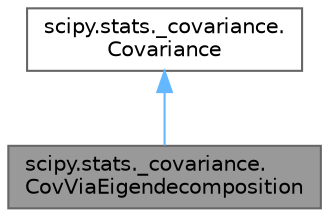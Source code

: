 digraph "scipy.stats._covariance.CovViaEigendecomposition"
{
 // LATEX_PDF_SIZE
  bgcolor="transparent";
  edge [fontname=Helvetica,fontsize=10,labelfontname=Helvetica,labelfontsize=10];
  node [fontname=Helvetica,fontsize=10,shape=box,height=0.2,width=0.4];
  Node1 [id="Node000001",label="scipy.stats._covariance.\lCovViaEigendecomposition",height=0.2,width=0.4,color="gray40", fillcolor="grey60", style="filled", fontcolor="black",tooltip=" "];
  Node2 -> Node1 [id="edge1_Node000001_Node000002",dir="back",color="steelblue1",style="solid",tooltip=" "];
  Node2 [id="Node000002",label="scipy.stats._covariance.\lCovariance",height=0.2,width=0.4,color="gray40", fillcolor="white", style="filled",URL="$d1/db3/classscipy_1_1stats_1_1__covariance_1_1Covariance.html",tooltip=" "];
}

